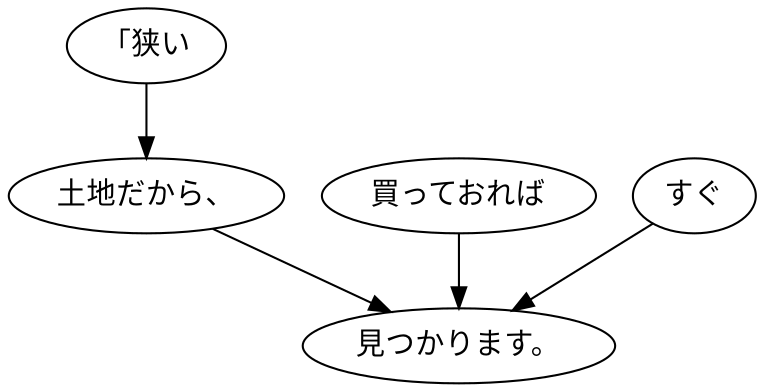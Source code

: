 digraph graph7905 {
	node0 [label="「狭い"];
	node1 [label="土地だから、"];
	node2 [label="買っておれば"];
	node3 [label="すぐ"];
	node4 [label="見つかります。"];
	node0 -> node1;
	node1 -> node4;
	node2 -> node4;
	node3 -> node4;
}
